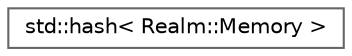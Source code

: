 digraph "Graphical Class Hierarchy"
{
 // LATEX_PDF_SIZE
  bgcolor="transparent";
  edge [fontname=Helvetica,fontsize=10,labelfontname=Helvetica,labelfontsize=10];
  node [fontname=Helvetica,fontsize=10,shape=box,height=0.2,width=0.4];
  rankdir="LR";
  Node0 [id="Node000000",label="std::hash\< Realm::Memory \>",height=0.2,width=0.4,color="grey40", fillcolor="white", style="filled",URL="$structstd_1_1hash_3_01Realm_1_1Memory_01_4.html",tooltip=" "];
}
